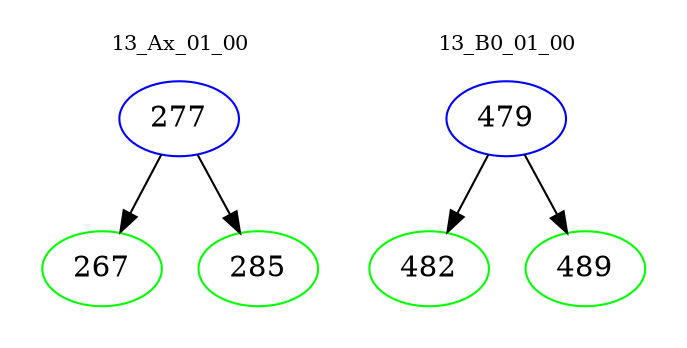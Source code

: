 digraph{
subgraph cluster_0 {
color = white
label = "13_Ax_01_00";
fontsize=10;
T0_277 [label="277", color="blue"]
T0_277 -> T0_267 [color="black"]
T0_267 [label="267", color="green"]
T0_277 -> T0_285 [color="black"]
T0_285 [label="285", color="green"]
}
subgraph cluster_1 {
color = white
label = "13_B0_01_00";
fontsize=10;
T1_479 [label="479", color="blue"]
T1_479 -> T1_482 [color="black"]
T1_482 [label="482", color="green"]
T1_479 -> T1_489 [color="black"]
T1_489 [label="489", color="green"]
}
}
